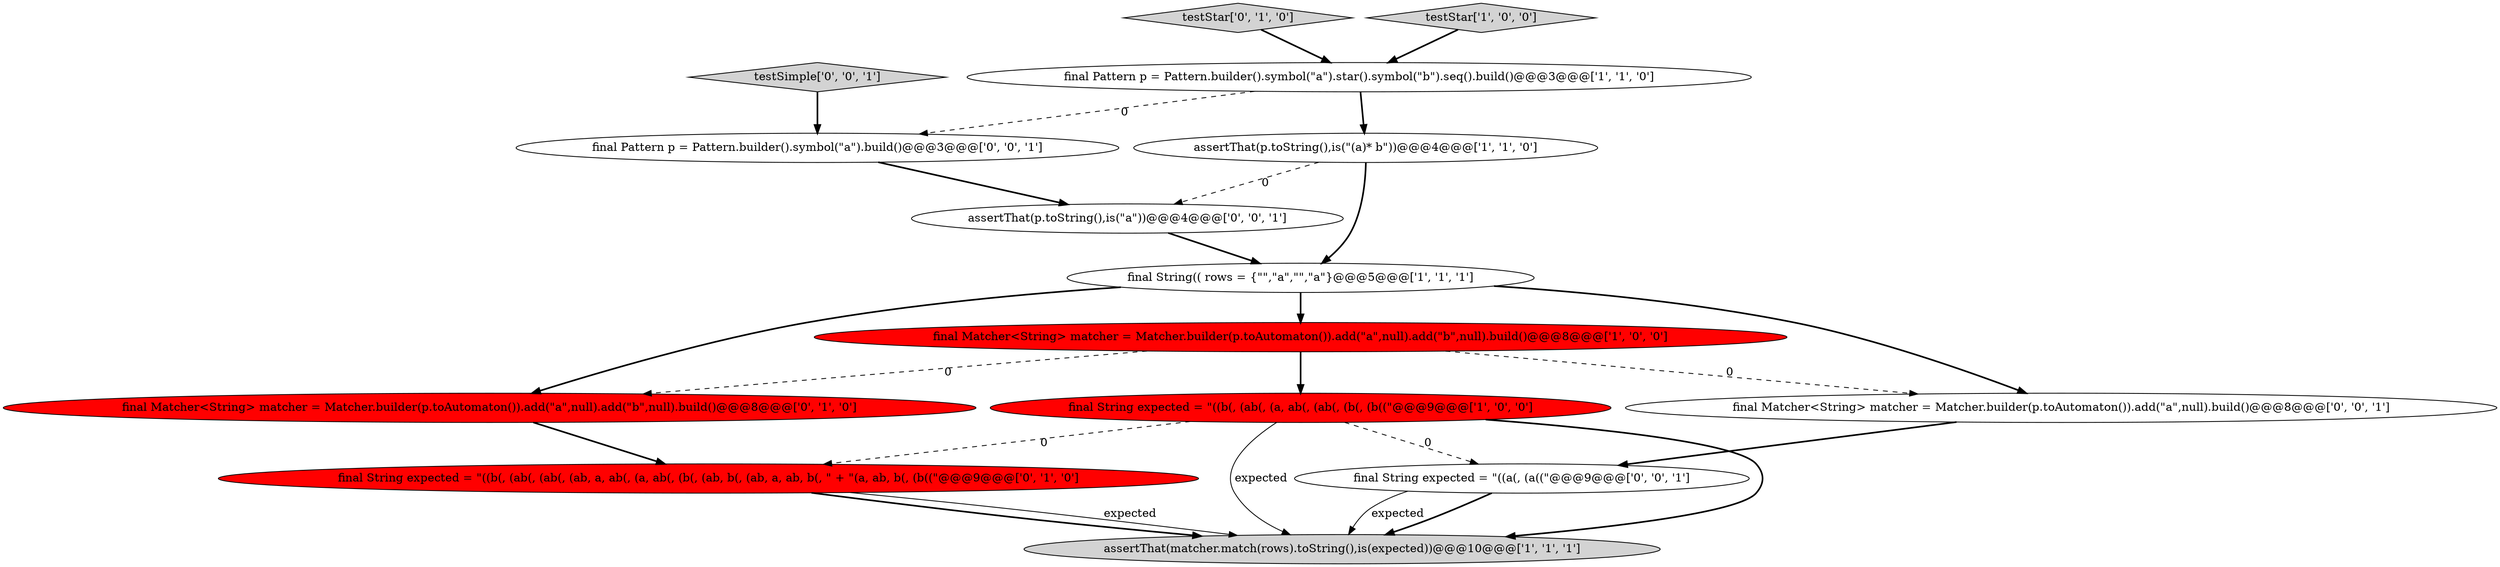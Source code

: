 digraph {
2 [style = filled, label = "final String(( rows = {\"\",\"a\",\"\",\"a\"}@@@5@@@['1', '1', '1']", fillcolor = white, shape = ellipse image = "AAA0AAABBB1BBB"];
7 [style = filled, label = "testStar['0', '1', '0']", fillcolor = lightgray, shape = diamond image = "AAA0AAABBB2BBB"];
9 [style = filled, label = "final String expected = \"((b(, (ab(, (ab(, (ab, a, ab(, (a, ab(, (b(, (ab, b(, (ab, a, ab, b(, \" + \"(a, ab, b(, (b((\"@@@9@@@['0', '1', '0']", fillcolor = red, shape = ellipse image = "AAA1AAABBB2BBB"];
14 [style = filled, label = "final Matcher<String> matcher = Matcher.builder(p.toAutomaton()).add(\"a\",null).build()@@@8@@@['0', '0', '1']", fillcolor = white, shape = ellipse image = "AAA0AAABBB3BBB"];
8 [style = filled, label = "final Matcher<String> matcher = Matcher.builder(p.toAutomaton()).add(\"a\",null).add(\"b\",null).build()@@@8@@@['0', '1', '0']", fillcolor = red, shape = ellipse image = "AAA1AAABBB2BBB"];
11 [style = filled, label = "final String expected = \"((a(, (a((\"@@@9@@@['0', '0', '1']", fillcolor = white, shape = ellipse image = "AAA0AAABBB3BBB"];
0 [style = filled, label = "final Pattern p = Pattern.builder().symbol(\"a\").star().symbol(\"b\").seq().build()@@@3@@@['1', '1', '0']", fillcolor = white, shape = ellipse image = "AAA0AAABBB1BBB"];
13 [style = filled, label = "final Pattern p = Pattern.builder().symbol(\"a\").build()@@@3@@@['0', '0', '1']", fillcolor = white, shape = ellipse image = "AAA0AAABBB3BBB"];
5 [style = filled, label = "assertThat(matcher.match(rows).toString(),is(expected))@@@10@@@['1', '1', '1']", fillcolor = lightgray, shape = ellipse image = "AAA0AAABBB1BBB"];
6 [style = filled, label = "testStar['1', '0', '0']", fillcolor = lightgray, shape = diamond image = "AAA0AAABBB1BBB"];
4 [style = filled, label = "final String expected = \"((b(, (ab(, (a, ab(, (ab(, (b(, (b((\"@@@9@@@['1', '0', '0']", fillcolor = red, shape = ellipse image = "AAA1AAABBB1BBB"];
10 [style = filled, label = "assertThat(p.toString(),is(\"a\"))@@@4@@@['0', '0', '1']", fillcolor = white, shape = ellipse image = "AAA0AAABBB3BBB"];
3 [style = filled, label = "final Matcher<String> matcher = Matcher.builder(p.toAutomaton()).add(\"a\",null).add(\"b\",null).build()@@@8@@@['1', '0', '0']", fillcolor = red, shape = ellipse image = "AAA1AAABBB1BBB"];
12 [style = filled, label = "testSimple['0', '0', '1']", fillcolor = lightgray, shape = diamond image = "AAA0AAABBB3BBB"];
1 [style = filled, label = "assertThat(p.toString(),is(\"(a)* b\"))@@@4@@@['1', '1', '0']", fillcolor = white, shape = ellipse image = "AAA0AAABBB1BBB"];
13->10 [style = bold, label=""];
4->5 [style = solid, label="expected"];
2->3 [style = bold, label=""];
7->0 [style = bold, label=""];
6->0 [style = bold, label=""];
1->10 [style = dashed, label="0"];
3->4 [style = bold, label=""];
12->13 [style = bold, label=""];
4->9 [style = dashed, label="0"];
11->5 [style = bold, label=""];
11->5 [style = solid, label="expected"];
0->1 [style = bold, label=""];
2->14 [style = bold, label=""];
0->13 [style = dashed, label="0"];
8->9 [style = bold, label=""];
9->5 [style = bold, label=""];
3->8 [style = dashed, label="0"];
10->2 [style = bold, label=""];
1->2 [style = bold, label=""];
4->11 [style = dashed, label="0"];
3->14 [style = dashed, label="0"];
14->11 [style = bold, label=""];
4->5 [style = bold, label=""];
2->8 [style = bold, label=""];
9->5 [style = solid, label="expected"];
}

